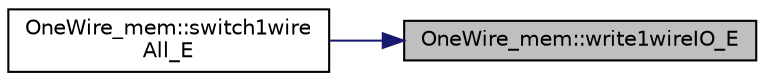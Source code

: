 digraph "OneWire_mem::write1wireIO_E"
{
 // INTERACTIVE_SVG=YES
 // LATEX_PDF_SIZE
  edge [fontname="Helvetica",fontsize="10",labelfontname="Helvetica",labelfontsize="10"];
  node [fontname="Helvetica",fontsize="10",shape=record];
  rankdir="RL";
  Node1 [label="OneWire_mem::write1wireIO_E",height=0.2,width=0.4,color="black", fillcolor="grey75", style="filled", fontcolor="black",tooltip="Set 1-wire chip IO pin bitmask(register on chip) for chip stored in EEProm. todo only handles DS2413."];
  Node1 -> Node2 [dir="back",color="midnightblue",fontsize="10",style="solid"];
  Node2 [label="OneWire_mem::switch1wire\lAll_E",height=0.2,width=0.4,color="black", fillcolor="white", style="filled",URL="$class_one_wire__mem.html#a2bc839954ab289d046fe725cc795ea77",tooltip="Set IO pins on all saved 1-wire chips."];
}
